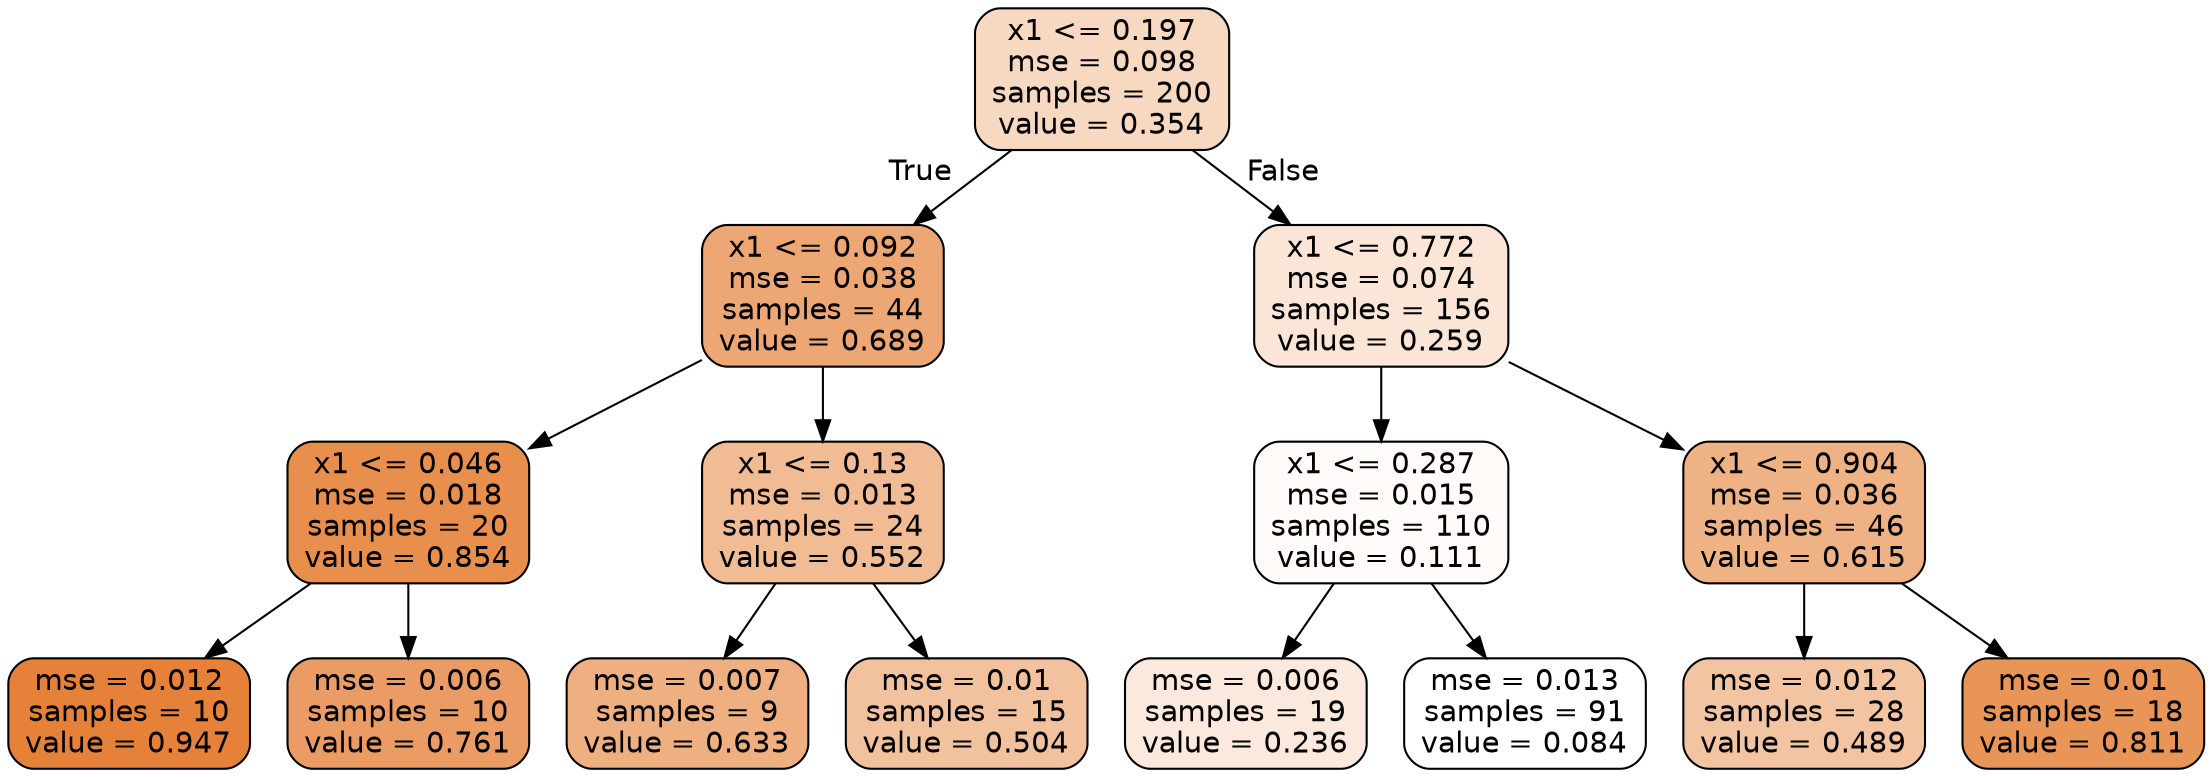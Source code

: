 digraph Tree {
node [shape=box, style="filled, rounded", color="black", fontname=helvetica] ;
edge [fontname=helvetica] ;
0 [label="x1 <= 0.197\nmse = 0.098\nsamples = 200\nvalue = 0.354", fillcolor="#f7d8c1"] ;
1 [label="x1 <= 0.092\nmse = 0.038\nsamples = 44\nvalue = 0.689", fillcolor="#eda774"] ;
0 -> 1 [labeldistance=2.5, labelangle=45, headlabel="True"] ;
2 [label="x1 <= 0.046\nmse = 0.018\nsamples = 20\nvalue = 0.854", fillcolor="#e88f4e"] ;
1 -> 2 ;
3 [label="mse = 0.012\nsamples = 10\nvalue = 0.947", fillcolor="#e58139"] ;
2 -> 3 ;
4 [label="mse = 0.006\nsamples = 10\nvalue = 0.761", fillcolor="#eb9c64"] ;
2 -> 4 ;
5 [label="x1 <= 0.13\nmse = 0.013\nsamples = 24\nvalue = 0.552", fillcolor="#f1bb94"] ;
1 -> 5 ;
6 [label="mse = 0.007\nsamples = 9\nvalue = 0.633", fillcolor="#eeaf81"] ;
5 -> 6 ;
7 [label="mse = 0.01\nsamples = 15\nvalue = 0.504", fillcolor="#f2c29f"] ;
5 -> 7 ;
8 [label="x1 <= 0.772\nmse = 0.074\nsamples = 156\nvalue = 0.259", fillcolor="#fae5d7"] ;
0 -> 8 [labeldistance=2.5, labelangle=-45, headlabel="False"] ;
9 [label="x1 <= 0.287\nmse = 0.015\nsamples = 110\nvalue = 0.111", fillcolor="#fefbf9"] ;
8 -> 9 ;
10 [label="mse = 0.006\nsamples = 19\nvalue = 0.236", fillcolor="#fae9dc"] ;
9 -> 10 ;
11 [label="mse = 0.013\nsamples = 91\nvalue = 0.084", fillcolor="#ffffff"] ;
9 -> 11 ;
12 [label="x1 <= 0.904\nmse = 0.036\nsamples = 46\nvalue = 0.615", fillcolor="#efb285"] ;
8 -> 12 ;
13 [label="mse = 0.012\nsamples = 28\nvalue = 0.489", fillcolor="#f3c4a2"] ;
12 -> 13 ;
14 [label="mse = 0.01\nsamples = 18\nvalue = 0.811", fillcolor="#e99558"] ;
12 -> 14 ;
}